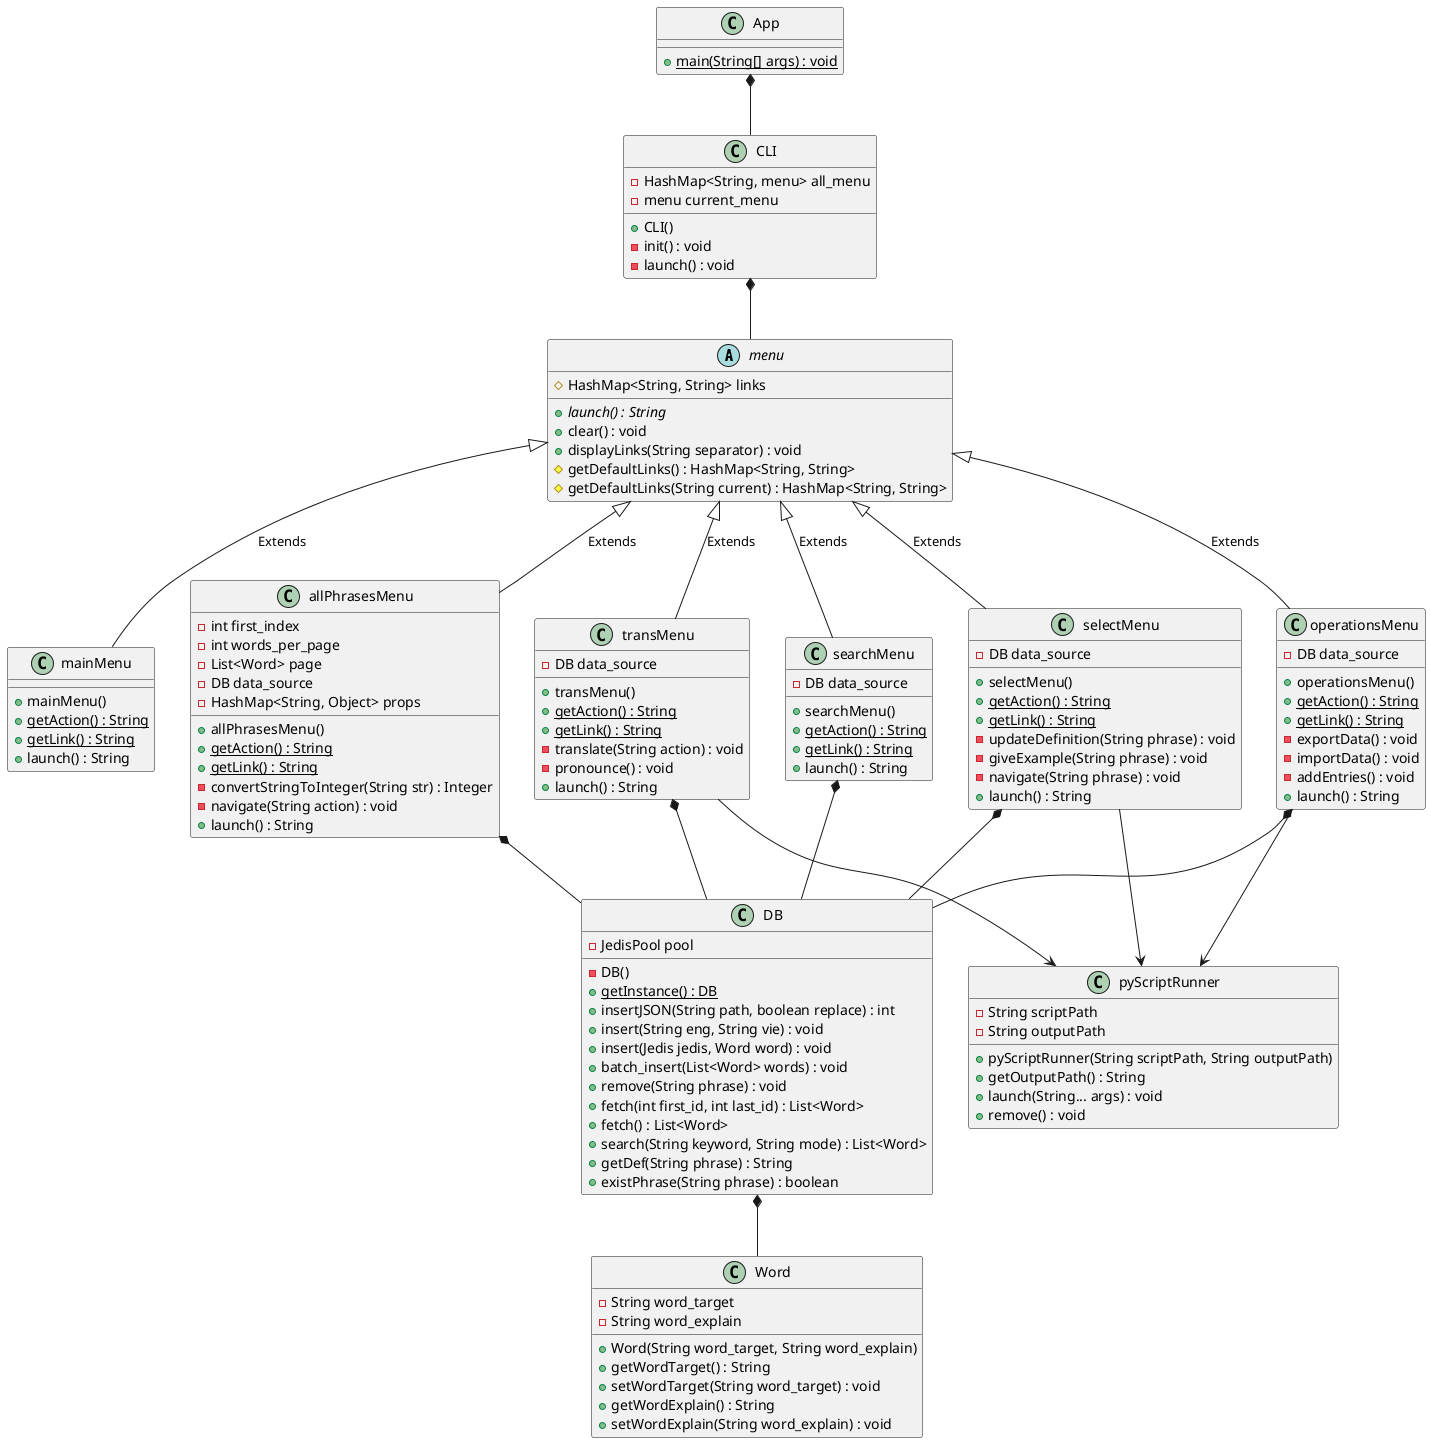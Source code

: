 @startuml
abstract class menu {
  # HashMap<String, String> links
  + {abstract} launch() : String
  + clear() : void
  + displayLinks(String separator) : void
  # getDefaultLinks() : HashMap<String, String>
  # getDefaultLinks(String current) : HashMap<String, String>
}

class mainMenu {
  + mainMenu()
  + {static} getAction() : String
  + {static} getLink() : String
  + launch() : String
}

class operationsMenu {
  - DB data_source
  + operationsMenu()
  + {static} getAction() : String
  + {static} getLink() : String
  - exportData() : void
  - importData() : void
  - addEntries() : void
  + launch() : String
}

class searchMenu {
  - DB data_source
  + searchMenu()
  + {static} getAction() : String
  + {static} getLink() : String
  + launch() : String
}

class selectMenu {
  - DB data_source
  + selectMenu()
  + {static} getAction() : String
  + {static} getLink() : String
  - updateDefinition(String phrase) : void
  - giveExample(String phrase) : void
  - navigate(String phrase) : void
  + launch() : String
}

class allPhrasesMenu {
  - int first_index
  - int words_per_page
  - List<Word> page
  - DB data_source
  - HashMap<String, Object> props
  + allPhrasesMenu()
  + {static} getAction() : String
  + {static} getLink() : String
  - convertStringToInteger(String str) : Integer
  - navigate(String action) : void
  + launch() : String
}

class transMenu {
  - DB data_source
  + transMenu()
  + {static} getAction() : String
  + {static} getLink() : String
  - translate(String action) : void
  - pronounce() : void
  + launch() : String
}

class CLI {
  - HashMap<String, menu> all_menu
  - menu current_menu
  + CLI()
  - init() : void
  - launch() : void
}

class DB {
  - JedisPool pool
  - DB()
  + {static} getInstance() : DB
  + insertJSON(String path, boolean replace) : int
  + insert(String eng, String vie) : void
  + insert(Jedis jedis, Word word) : void
  + batch_insert(List<Word> words) : void
  + remove(String phrase) : void
  + fetch(int first_id, int last_id) : List<Word>
  + fetch() : List<Word>
  + search(String keyword, String mode) : List<Word>
  + getDef(String phrase) : String
  + existPhrase(String phrase) : boolean
}

class Word {
  - String word_target
  - String word_explain
  + Word(String word_target, String word_explain)
  + getWordTarget() : String
  + setWordTarget(String word_target) : void
  + getWordExplain() : String
  + setWordExplain(String word_explain) : void
}

class App {
  + {static} main(String[] args) : void
}

class pyScriptRunner {
  - String scriptPath
  - String outputPath
  + pyScriptRunner(String scriptPath, String outputPath)
  + getOutputPath() : String
  + launch(String... args) : void
  + remove() : void
}

menu <|-- mainMenu : Extends
menu <|-- operationsMenu : Extends
menu <|-- searchMenu : Extends
menu <|-- selectMenu : Extends
menu <|-- allPhrasesMenu : Extends
menu <|-- transMenu : Extends

App *-- CLI
CLI *-- menu 

DB *-- Word

operationsMenu *-- DB
searchMenu *-- DB
selectMenu *-- DB
allPhrasesMenu *-- DB
transMenu *-- DB


operationsMenu --> pyScriptRunner
selectMenu --> pyScriptRunner
transMenu --> pyScriptRunner

@enduml